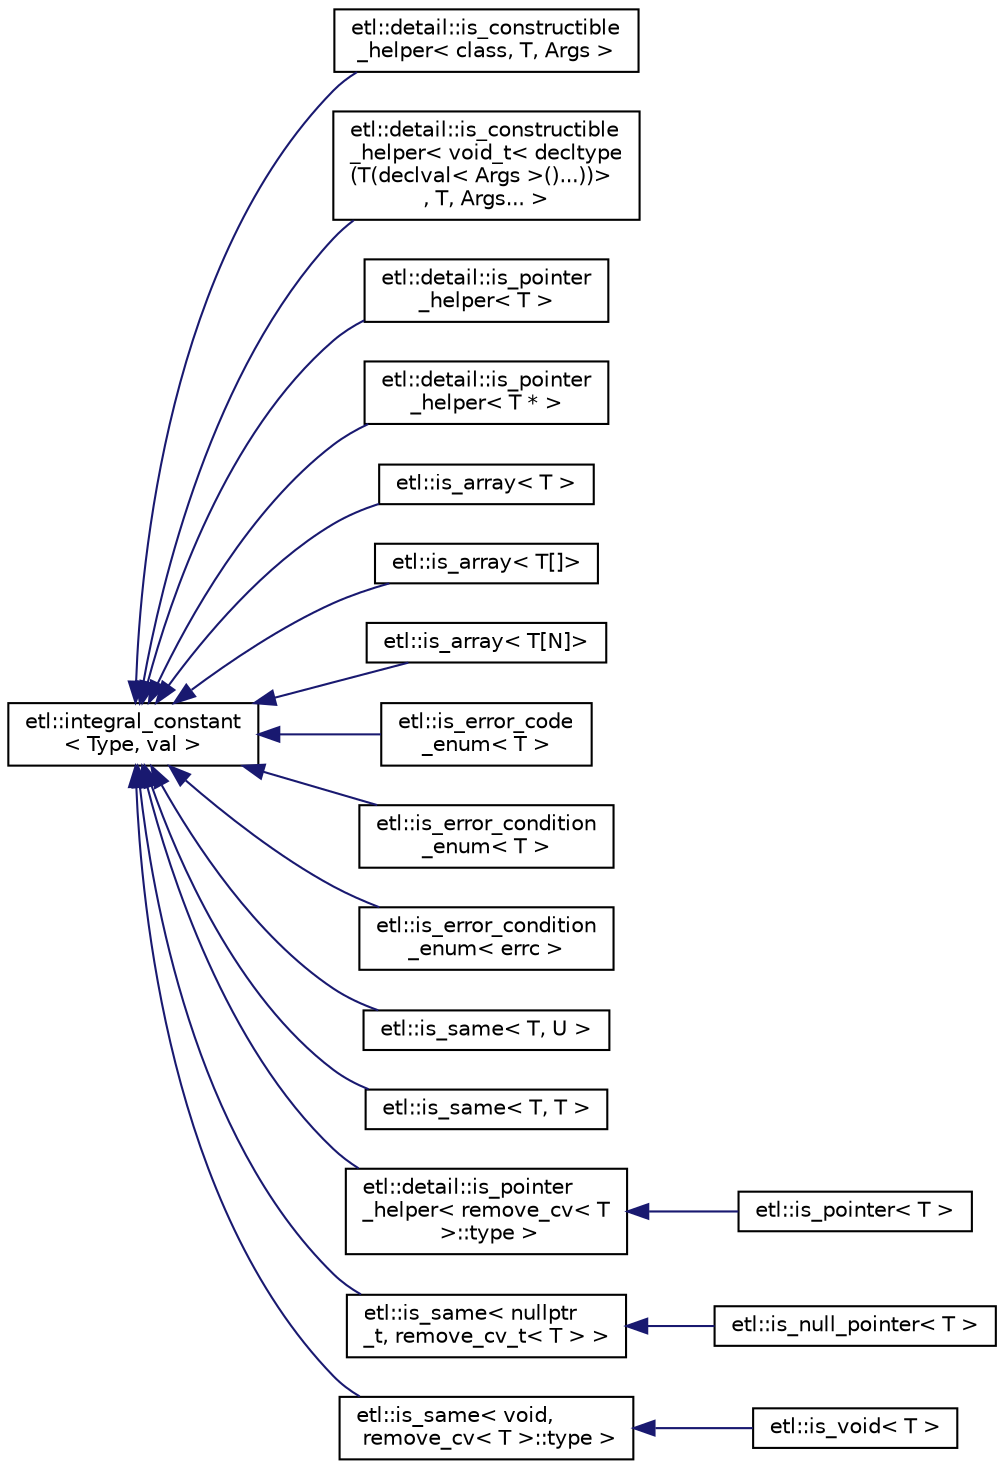 digraph "Graphical Class Hierarchy"
{
  edge [fontname="Helvetica",fontsize="10",labelfontname="Helvetica",labelfontsize="10"];
  node [fontname="Helvetica",fontsize="10",shape=record];
  rankdir="LR";
  Node0 [label="etl::integral_constant\l\< Type, val \>",height=0.2,width=0.4,color="black", fillcolor="white", style="filled",URL="$structetl_1_1integral__constant.html"];
  Node0 -> Node1 [dir="back",color="midnightblue",fontsize="10",style="solid",fontname="Helvetica"];
  Node1 [label="etl::detail::is_constructible\l_helper\< class, T, Args \>",height=0.2,width=0.4,color="black", fillcolor="white", style="filled",URL="$structetl_1_1detail_1_1is__constructible__helper.html"];
  Node0 -> Node2 [dir="back",color="midnightblue",fontsize="10",style="solid",fontname="Helvetica"];
  Node2 [label="etl::detail::is_constructible\l_helper\< void_t\< decltype\l(T(declval\< Args \>()...))\>\l, T, Args... \>",height=0.2,width=0.4,color="black", fillcolor="white", style="filled",URL="$structetl_1_1detail_1_1is__constructible__helper_3_01void__t_3_01decltype_07T_07declval_3_01Argsa80037a39bb9e756040a068d64e78d77.html"];
  Node0 -> Node3 [dir="back",color="midnightblue",fontsize="10",style="solid",fontname="Helvetica"];
  Node3 [label="etl::detail::is_pointer\l_helper\< T \>",height=0.2,width=0.4,color="black", fillcolor="white", style="filled",URL="$structetl_1_1detail_1_1is__pointer__helper.html"];
  Node0 -> Node4 [dir="back",color="midnightblue",fontsize="10",style="solid",fontname="Helvetica"];
  Node4 [label="etl::detail::is_pointer\l_helper\< T * \>",height=0.2,width=0.4,color="black", fillcolor="white", style="filled",URL="$structetl_1_1detail_1_1is__pointer__helper_3_01T_01_5_01_4.html"];
  Node0 -> Node5 [dir="back",color="midnightblue",fontsize="10",style="solid",fontname="Helvetica"];
  Node5 [label="etl::is_array\< T \>",height=0.2,width=0.4,color="black", fillcolor="white", style="filled",URL="$structetl_1_1is__array.html"];
  Node0 -> Node6 [dir="back",color="midnightblue",fontsize="10",style="solid",fontname="Helvetica"];
  Node6 [label="etl::is_array\< T[]\>",height=0.2,width=0.4,color="black", fillcolor="white", style="filled",URL="$structetl_1_1is__array_3_01T[]_4.html"];
  Node0 -> Node7 [dir="back",color="midnightblue",fontsize="10",style="solid",fontname="Helvetica"];
  Node7 [label="etl::is_array\< T[N]\>",height=0.2,width=0.4,color="black", fillcolor="white", style="filled",URL="$structetl_1_1is__array_3_01T[N]_4.html"];
  Node0 -> Node8 [dir="back",color="midnightblue",fontsize="10",style="solid",fontname="Helvetica"];
  Node8 [label="etl::is_error_code\l_enum\< T \>",height=0.2,width=0.4,color="black", fillcolor="white", style="filled",URL="$structetl_1_1is__error__code__enum.html"];
  Node0 -> Node9 [dir="back",color="midnightblue",fontsize="10",style="solid",fontname="Helvetica"];
  Node9 [label="etl::is_error_condition\l_enum\< T \>",height=0.2,width=0.4,color="black", fillcolor="white", style="filled",URL="$structetl_1_1is__error__condition__enum.html"];
  Node0 -> Node10 [dir="back",color="midnightblue",fontsize="10",style="solid",fontname="Helvetica"];
  Node10 [label="etl::is_error_condition\l_enum\< errc \>",height=0.2,width=0.4,color="black", fillcolor="white", style="filled",URL="$structetl_1_1is__error__condition__enum_3_01errc_01_4.html"];
  Node0 -> Node11 [dir="back",color="midnightblue",fontsize="10",style="solid",fontname="Helvetica"];
  Node11 [label="etl::is_same\< T, U \>",height=0.2,width=0.4,color="black", fillcolor="white", style="filled",URL="$structetl_1_1is__same.html",tooltip="If T and U name the same type (taking into account const/volatile qualifications), provides the member constant value equal to true. Otherwise value is false. "];
  Node0 -> Node12 [dir="back",color="midnightblue",fontsize="10",style="solid",fontname="Helvetica"];
  Node12 [label="etl::is_same\< T, T \>",height=0.2,width=0.4,color="black", fillcolor="white", style="filled",URL="$structetl_1_1is__same_3_01T_00_01T_01_4.html"];
  Node0 -> Node13 [dir="back",color="midnightblue",fontsize="10",style="solid",fontname="Helvetica"];
  Node13 [label="etl::detail::is_pointer\l_helper\< remove_cv\< T\l \>::type \>",height=0.2,width=0.4,color="black", fillcolor="white", style="filled",URL="$structetl_1_1detail_1_1is__pointer__helper.html"];
  Node13 -> Node14 [dir="back",color="midnightblue",fontsize="10",style="solid",fontname="Helvetica"];
  Node14 [label="etl::is_pointer\< T \>",height=0.2,width=0.4,color="black", fillcolor="white", style="filled",URL="$structetl_1_1is__pointer.html"];
  Node0 -> Node15 [dir="back",color="midnightblue",fontsize="10",style="solid",fontname="Helvetica"];
  Node15 [label="etl::is_same\< nullptr\l_t, remove_cv_t\< T \> \>",height=0.2,width=0.4,color="black", fillcolor="white", style="filled",URL="$structetl_1_1is__same.html"];
  Node15 -> Node16 [dir="back",color="midnightblue",fontsize="10",style="solid",fontname="Helvetica"];
  Node16 [label="etl::is_null_pointer\< T \>",height=0.2,width=0.4,color="black", fillcolor="white", style="filled",URL="$structetl_1_1is__null__pointer.html"];
  Node0 -> Node17 [dir="back",color="midnightblue",fontsize="10",style="solid",fontname="Helvetica"];
  Node17 [label="etl::is_same\< void,\l remove_cv\< T \>::type \>",height=0.2,width=0.4,color="black", fillcolor="white", style="filled",URL="$structetl_1_1is__same.html"];
  Node17 -> Node18 [dir="back",color="midnightblue",fontsize="10",style="solid",fontname="Helvetica"];
  Node18 [label="etl::is_void\< T \>",height=0.2,width=0.4,color="black", fillcolor="white", style="filled",URL="$structetl_1_1is__void.html",tooltip="Define a member typedef only if a boolean constant is true. "];
}
